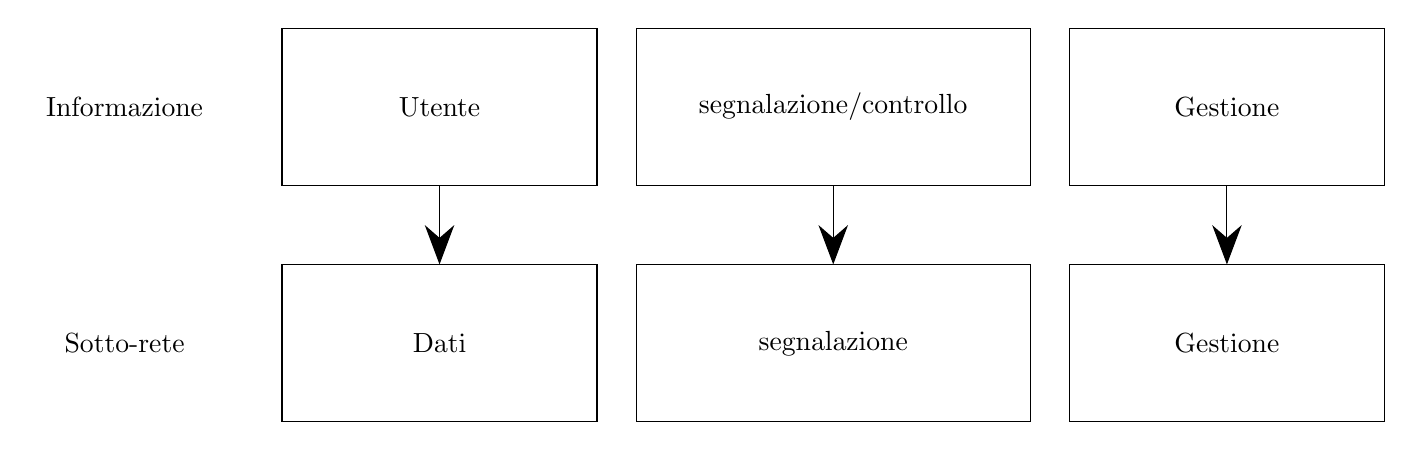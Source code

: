 ﻿\usetikzlibrary {arrows.meta} 

\begin{tikzpicture}
\node at (-2,1) {Informazione};
\draw (0,0) -- (4,0) -- (4,2)  -- (0,2)-- cycle;
\node at (2,1) {Utente};
\draw (4.5,0) -- (9.5,0) -- (9.5,2)  -- (4.5,2)-- cycle;
\node at (7,1) {segnalazione/controllo};
\draw (10,0) -- (14,0) -- (14,2)  -- (10,2)-- cycle;
\node at (12,1) {Gestione};

\node at (-2,-2) {Sotto-rete};
\draw (0,-3) -- (4,-3) -- (4,-1)  -- (0,-1)-- cycle;
\node at (2,-2) {Dati};
 \draw[-{Stealth[length=5mm]}]        (2,0)   -- (2,-1);
\draw (4.5,-3) -- (9.5,-3) -- (9.5,-1)  -- (4.5,-1)-- cycle;
\node at (7,-2) {segnalazione};
 \draw[-{Stealth[length=5mm]}]        (7,0)   -- (7,-1);

\draw (10,-3) -- (14,-3) -- (14,-1)  -- (10,-1)-- cycle;
\node at (12,-2) {Gestione};
 \draw[-{Stealth[length=5mm]}]        (12,0)   -- (12,-1);


\end{tikzpicture}